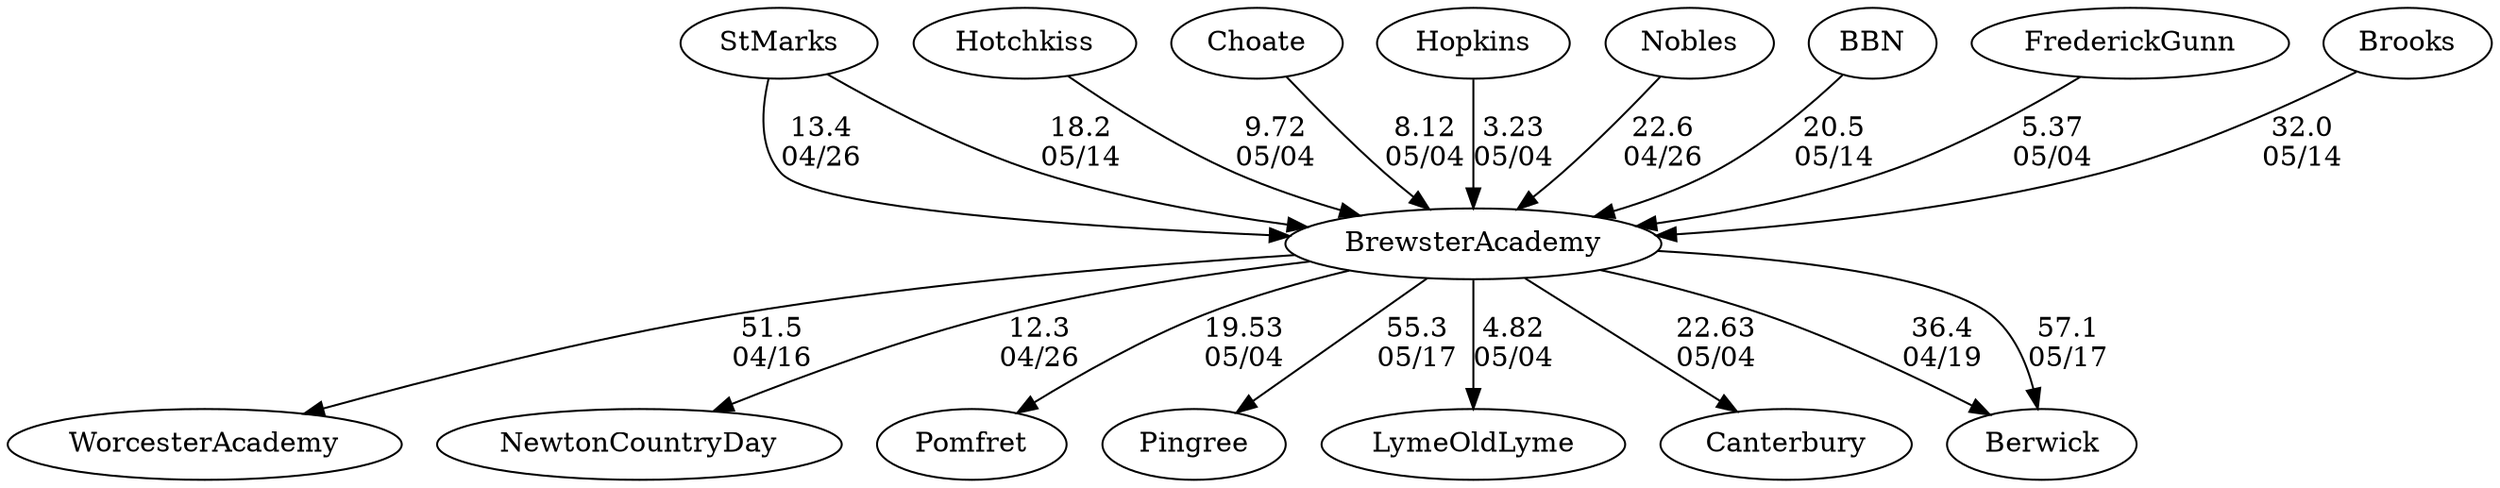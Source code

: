 digraph girls1foursBrewsterAcademy {StMarks [URL="girls1foursStMarks.html"];WorcesterAcademy [URL="girls1foursWorcesterAcademy.html"];Hotchkiss [URL="girls1foursHotchkiss.html"];Choate [URL="girls1foursChoate.html"];NewtonCountryDay [URL="girls1foursNewtonCountryDay.html"];BrewsterAcademy [URL="girls1foursBrewsterAcademy.html"];Pomfret [URL="girls1foursPomfret.html"];Hopkins [URL="girls1foursHopkins.html"];Pingree [URL="girls1foursPingree.html"];Nobles [URL="girls1foursNobles.html"];BBN [URL="girls1foursBBN.html"];LymeOldLyme [URL="girls1foursLymeOldLyme.html"];FrederickGunn [URL="girls1foursFrederickGunn.html"];Canterbury [URL="girls1foursCanterbury.html"];Berwick [URL="girls1foursBerwick.html"];Brooks [URL="girls1foursBrooks.html"];Nobles -> BrewsterAcademy[label="22.6
04/26", weight="78", tooltip="NEIRA Boys & Girls Fours,St. Marks, Nobles, Brewster, Notre Dame, NCDS			
Distance: 1500m Conditions: Steady 14mph headwind all afternoon, steady chop across whole course. Comments: Great racing today despite the chop and wind. Thank you to all for making the trek to Lake Q.
None", URL="https://www.row2k.com/results/resultspage.cfm?UID=4232F2C9CF0B3800357AF3DC37D5407B&cat=5", random="random"]; 
StMarks -> BrewsterAcademy[label="13.4
04/26", weight="87", tooltip="NEIRA Boys & Girls Fours,St. Marks, Nobles, Brewster, Notre Dame, NCDS			
Distance: 1500m Conditions: Steady 14mph headwind all afternoon, steady chop across whole course. Comments: Great racing today despite the chop and wind. Thank you to all for making the trek to Lake Q.
None", URL="https://www.row2k.com/results/resultspage.cfm?UID=4232F2C9CF0B3800357AF3DC37D5407B&cat=5", random="random"]; 
BrewsterAcademy -> NewtonCountryDay[label="12.3
04/26", weight="88", tooltip="NEIRA Boys & Girls Fours,St. Marks, Nobles, Brewster, Notre Dame, NCDS			
Distance: 1500m Conditions: Steady 14mph headwind all afternoon, steady chop across whole course. Comments: Great racing today despite the chop and wind. Thank you to all for making the trek to Lake Q.
None", URL="https://www.row2k.com/results/resultspage.cfm?UID=4232F2C9CF0B3800357AF3DC37D5407B&cat=5", random="random"]; 
BrewsterAcademy -> Berwick[label="36.4
04/19", weight="64", tooltip="NEIRA Boys & Girls Fours,Dublin School, Berwick Academy, Brewster Academy			
Distance: 1400m'ish
None", URL="https://www.row2k.com/results/resultspage.cfm?UID=F633B39B972009BAAE9DBEA29158C86C&cat=5", random="random"]; 
BrewsterAcademy -> Pingree[label="55.3
05/17", weight="45", tooltip="NEIRA Boys & Girls Fours,Berwick, Brewster, Pingree			
Distance: 1500 Conditions: No wind, flat water. Strong head current from outgoing tide. Comments: Thank you to Pingree and Brewster for making this regatta happen! Boys 3rd boat and girls 2nd boat races are novice races.
None", URL="https://www.row2k.com/results/resultspage.cfm?UID=05875CE784A53152B98A2FCDE4912B97&cat=5", random="random"]; 
BrewsterAcademy -> Berwick[label="57.1
05/17", weight="43", tooltip="NEIRA Boys & Girls Fours,Berwick, Brewster, Pingree			
Distance: 1500 Conditions: No wind, flat water. Strong head current from outgoing tide. Comments: Thank you to Pingree and Brewster for making this regatta happen! Boys 3rd boat and girls 2nd boat races are novice races.
None", URL="https://www.row2k.com/results/resultspage.cfm?UID=05875CE784A53152B98A2FCDE4912B97&cat=5", random="random"]; 
Brooks -> BrewsterAcademy[label="32.0
05/14", weight="68", tooltip="NEIRA,Brooks vs. BB&N, St. Marks and Brewster			
Distance: 1500m Conditions: 8-10 mph direct headwind on the course, remaining fairly consistent throughout the afternoon. Some might chop but generally good conditions - best this spring! Race order 4-3-2-1-5-6 Comments: Photo-finish in the G4 event showed a 3-5 inch gap between Brooks and BB&N. Thanks to all the coaches and athletes for making the beautiful afternoon productive on the water. Good luck to all crews in your remaining races.
None", URL="https://www.row2k.com/results/resultspage.cfm?UID=B16147A2AB97999075FCA0E244F3C0D3&cat=5", random="random"]; 
BBN -> BrewsterAcademy[label="20.5
05/14", weight="80", tooltip="NEIRA,Brooks vs. BB&N, St. Marks and Brewster			
Distance: 1500m Conditions: 8-10 mph direct headwind on the course, remaining fairly consistent throughout the afternoon. Some might chop but generally good conditions - best this spring! Race order 4-3-2-1-5-6 Comments: Photo-finish in the G4 event showed a 3-5 inch gap between Brooks and BB&N. Thanks to all the coaches and athletes for making the beautiful afternoon productive on the water. Good luck to all crews in your remaining races.
None", URL="https://www.row2k.com/results/resultspage.cfm?UID=B16147A2AB97999075FCA0E244F3C0D3&cat=5", random="random"]; 
StMarks -> BrewsterAcademy[label="18.2
05/14", weight="82", tooltip="NEIRA,Brooks vs. BB&N, St. Marks and Brewster			
Distance: 1500m Conditions: 8-10 mph direct headwind on the course, remaining fairly consistent throughout the afternoon. Some might chop but generally good conditions - best this spring! Race order 4-3-2-1-5-6 Comments: Photo-finish in the G4 event showed a 3-5 inch gap between Brooks and BB&N. Thanks to all the coaches and athletes for making the beautiful afternoon productive on the water. Good luck to all crews in your remaining races.
None", URL="https://www.row2k.com/results/resultspage.cfm?UID=B16147A2AB97999075FCA0E244F3C0D3&cat=5", random="random"]; 
BrewsterAcademy -> WorcesterAcademy[label="51.5
04/16", weight="49", tooltip="NEIRA Boys & Girls Fours,'Worcester Academy' and 'Brewster Academy'			
Distance: 1500m Conditions: Windy conditions. Stayed pretty much the same throughout all races. Slight crosswind coming across from the Worcester side to the Shrewsbury side of the lake. Comments: The results for the Boys Sixth Boat are for Mixed Novice 8+'s that both Worcester Academy and Brewster Academy raced.
None", URL="https://www.row2k.com/results/resultspage.cfm?UID=89B923A079203B9788590BB072E28088&cat=5", random="random"]; 
FrederickGunn -> BrewsterAcademy[label="5.37
05/04", weight="95", tooltip="Founder's Day Regatta			
", URL="https://www.row2k.com/results/resultspage.cfm?UID=9400921B2CB64E59B0F43EC7E58300B4&cat=6", random="random"]; 
BrewsterAcademy -> Pomfret[label="19.53
05/04", weight="81", tooltip="Founder's Day Regatta			
", URL="https://www.row2k.com/results/resultspage.cfm?UID=9400921B2CB64E59B0F43EC7E58300B4&cat=6", random="random"]; 
BrewsterAcademy -> Canterbury[label="22.63
05/04", weight="78", tooltip="Founder's Day Regatta			
", URL="https://www.row2k.com/results/resultspage.cfm?UID=9400921B2CB64E59B0F43EC7E58300B4&cat=6", random="random"]; 
BrewsterAcademy -> LymeOldLyme[label="4.82
05/04", weight="96", tooltip="Founder's Day Regatta			
", URL="https://www.row2k.com/results/resultspage.cfm?UID=9400921B2CB64E59B0F43EC7E58300B4&cat=6", random="random"]; 
Hotchkiss -> BrewsterAcademy[label="9.72
05/04", weight="91", tooltip="Founder's Day Regatta			
", URL="https://www.row2k.com/results/resultspage.cfm?UID=9400921B2CB64E59B0F43EC7E58300B4&cat=6", random="random"]; 
Choate -> BrewsterAcademy[label="8.12
05/04", weight="92", tooltip="Founder's Day Regatta			
", URL="https://www.row2k.com/results/resultspage.cfm?UID=9400921B2CB64E59B0F43EC7E58300B4&cat=6", random="random"]; 
Hopkins -> BrewsterAcademy[label="3.23
05/04", weight="97", tooltip="Founder's Day Regatta			
", URL="https://www.row2k.com/results/resultspage.cfm?UID=9400921B2CB64E59B0F43EC7E58300B4&cat=6", random="random"]}